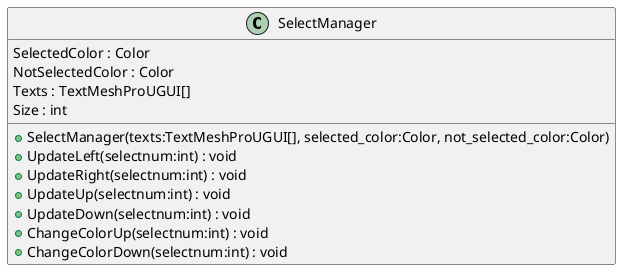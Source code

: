 @startuml
class SelectManager {
    SelectedColor : Color
    NotSelectedColor : Color
    Texts : TextMeshProUGUI[]
    Size : int
    + SelectManager(texts:TextMeshProUGUI[], selected_color:Color, not_selected_color:Color)
    + UpdateLeft(selectnum:int) : void
    + UpdateRight(selectnum:int) : void
    + UpdateUp(selectnum:int) : void
    + UpdateDown(selectnum:int) : void
    + ChangeColorUp(selectnum:int) : void
    + ChangeColorDown(selectnum:int) : void
}
@enduml

